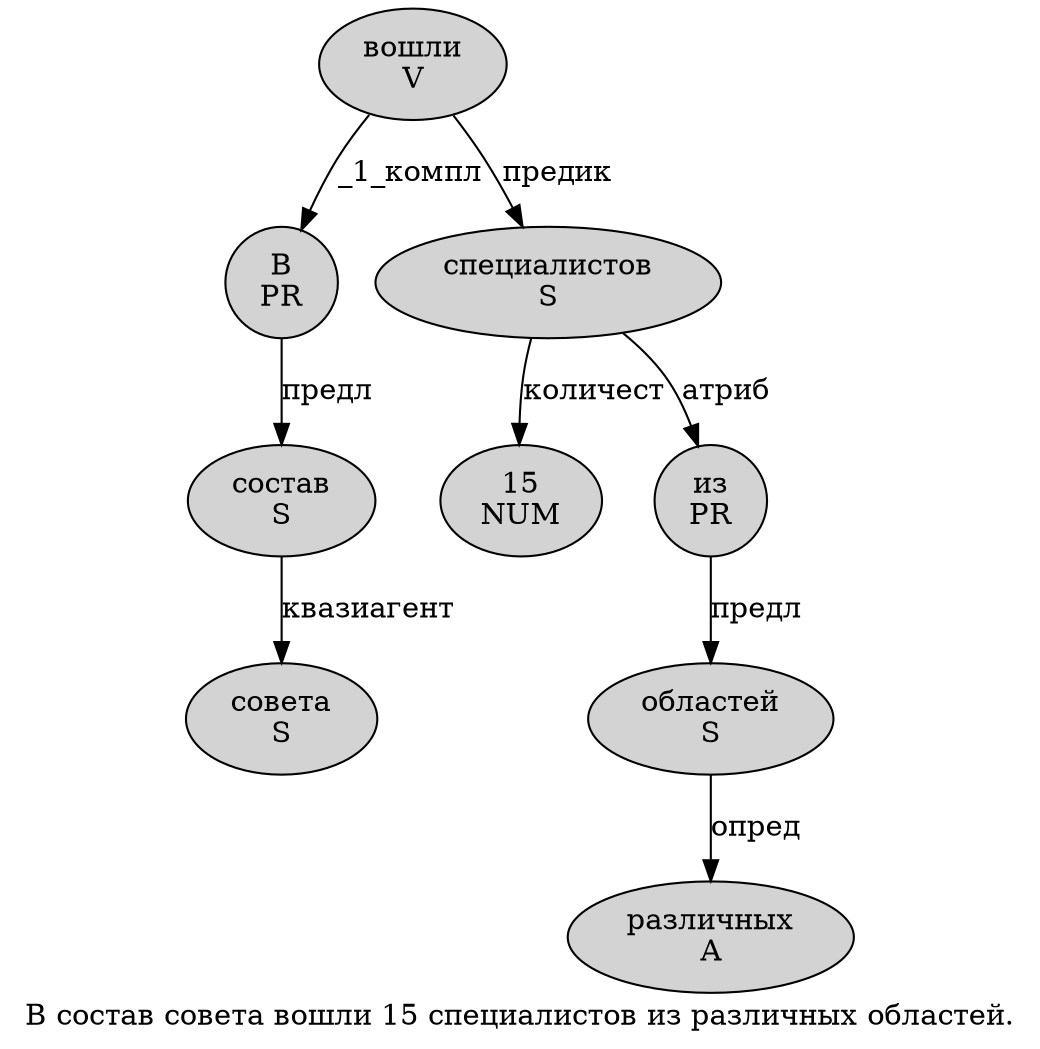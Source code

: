digraph SENTENCE_344 {
	graph [label="В состав совета вошли 15 специалистов из различных областей."]
	node [style=filled]
		0 [label="В
PR" color="" fillcolor=lightgray penwidth=1 shape=ellipse]
		1 [label="состав
S" color="" fillcolor=lightgray penwidth=1 shape=ellipse]
		2 [label="совета
S" color="" fillcolor=lightgray penwidth=1 shape=ellipse]
		3 [label="вошли
V" color="" fillcolor=lightgray penwidth=1 shape=ellipse]
		4 [label="15
NUM" color="" fillcolor=lightgray penwidth=1 shape=ellipse]
		5 [label="специалистов
S" color="" fillcolor=lightgray penwidth=1 shape=ellipse]
		6 [label="из
PR" color="" fillcolor=lightgray penwidth=1 shape=ellipse]
		7 [label="различных
A" color="" fillcolor=lightgray penwidth=1 shape=ellipse]
		8 [label="областей
S" color="" fillcolor=lightgray penwidth=1 shape=ellipse]
			3 -> 0 [label="_1_компл"]
			3 -> 5 [label="предик"]
			5 -> 4 [label="количест"]
			5 -> 6 [label="атриб"]
			0 -> 1 [label="предл"]
			1 -> 2 [label="квазиагент"]
			6 -> 8 [label="предл"]
			8 -> 7 [label="опред"]
}